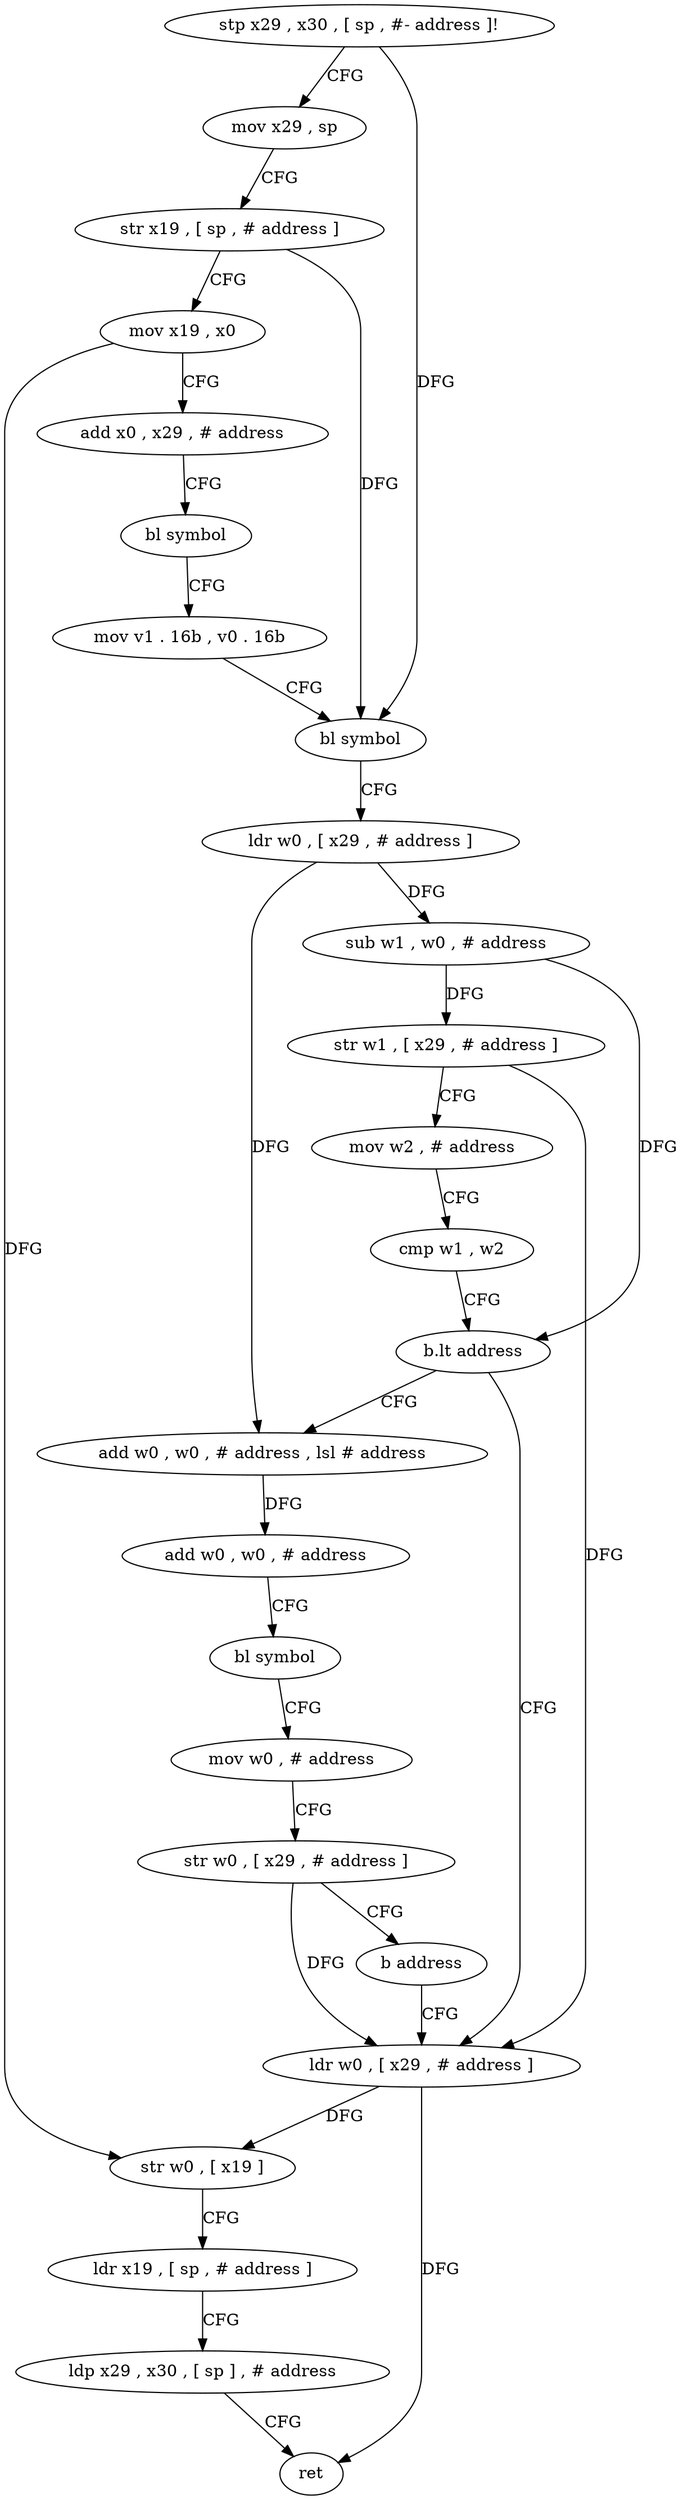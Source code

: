 digraph "func" {
"203524" [label = "stp x29 , x30 , [ sp , #- address ]!" ]
"203528" [label = "mov x29 , sp" ]
"203532" [label = "str x19 , [ sp , # address ]" ]
"203536" [label = "mov x19 , x0" ]
"203540" [label = "add x0 , x29 , # address" ]
"203544" [label = "bl symbol" ]
"203548" [label = "mov v1 . 16b , v0 . 16b" ]
"203552" [label = "bl symbol" ]
"203556" [label = "ldr w0 , [ x29 , # address ]" ]
"203560" [label = "sub w1 , w0 , # address" ]
"203564" [label = "str w1 , [ x29 , # address ]" ]
"203568" [label = "mov w2 , # address" ]
"203572" [label = "cmp w1 , w2" ]
"203576" [label = "b.lt address" ]
"203600" [label = "add w0 , w0 , # address , lsl # address" ]
"203580" [label = "ldr w0 , [ x29 , # address ]" ]
"203604" [label = "add w0 , w0 , # address" ]
"203608" [label = "bl symbol" ]
"203612" [label = "mov w0 , # address" ]
"203616" [label = "str w0 , [ x29 , # address ]" ]
"203620" [label = "b address" ]
"203584" [label = "str w0 , [ x19 ]" ]
"203588" [label = "ldr x19 , [ sp , # address ]" ]
"203592" [label = "ldp x29 , x30 , [ sp ] , # address" ]
"203596" [label = "ret" ]
"203524" -> "203528" [ label = "CFG" ]
"203524" -> "203552" [ label = "DFG" ]
"203528" -> "203532" [ label = "CFG" ]
"203532" -> "203536" [ label = "CFG" ]
"203532" -> "203552" [ label = "DFG" ]
"203536" -> "203540" [ label = "CFG" ]
"203536" -> "203584" [ label = "DFG" ]
"203540" -> "203544" [ label = "CFG" ]
"203544" -> "203548" [ label = "CFG" ]
"203548" -> "203552" [ label = "CFG" ]
"203552" -> "203556" [ label = "CFG" ]
"203556" -> "203560" [ label = "DFG" ]
"203556" -> "203600" [ label = "DFG" ]
"203560" -> "203564" [ label = "DFG" ]
"203560" -> "203576" [ label = "DFG" ]
"203564" -> "203568" [ label = "CFG" ]
"203564" -> "203580" [ label = "DFG" ]
"203568" -> "203572" [ label = "CFG" ]
"203572" -> "203576" [ label = "CFG" ]
"203576" -> "203600" [ label = "CFG" ]
"203576" -> "203580" [ label = "CFG" ]
"203600" -> "203604" [ label = "DFG" ]
"203580" -> "203584" [ label = "DFG" ]
"203580" -> "203596" [ label = "DFG" ]
"203604" -> "203608" [ label = "CFG" ]
"203608" -> "203612" [ label = "CFG" ]
"203612" -> "203616" [ label = "CFG" ]
"203616" -> "203620" [ label = "CFG" ]
"203616" -> "203580" [ label = "DFG" ]
"203620" -> "203580" [ label = "CFG" ]
"203584" -> "203588" [ label = "CFG" ]
"203588" -> "203592" [ label = "CFG" ]
"203592" -> "203596" [ label = "CFG" ]
}
